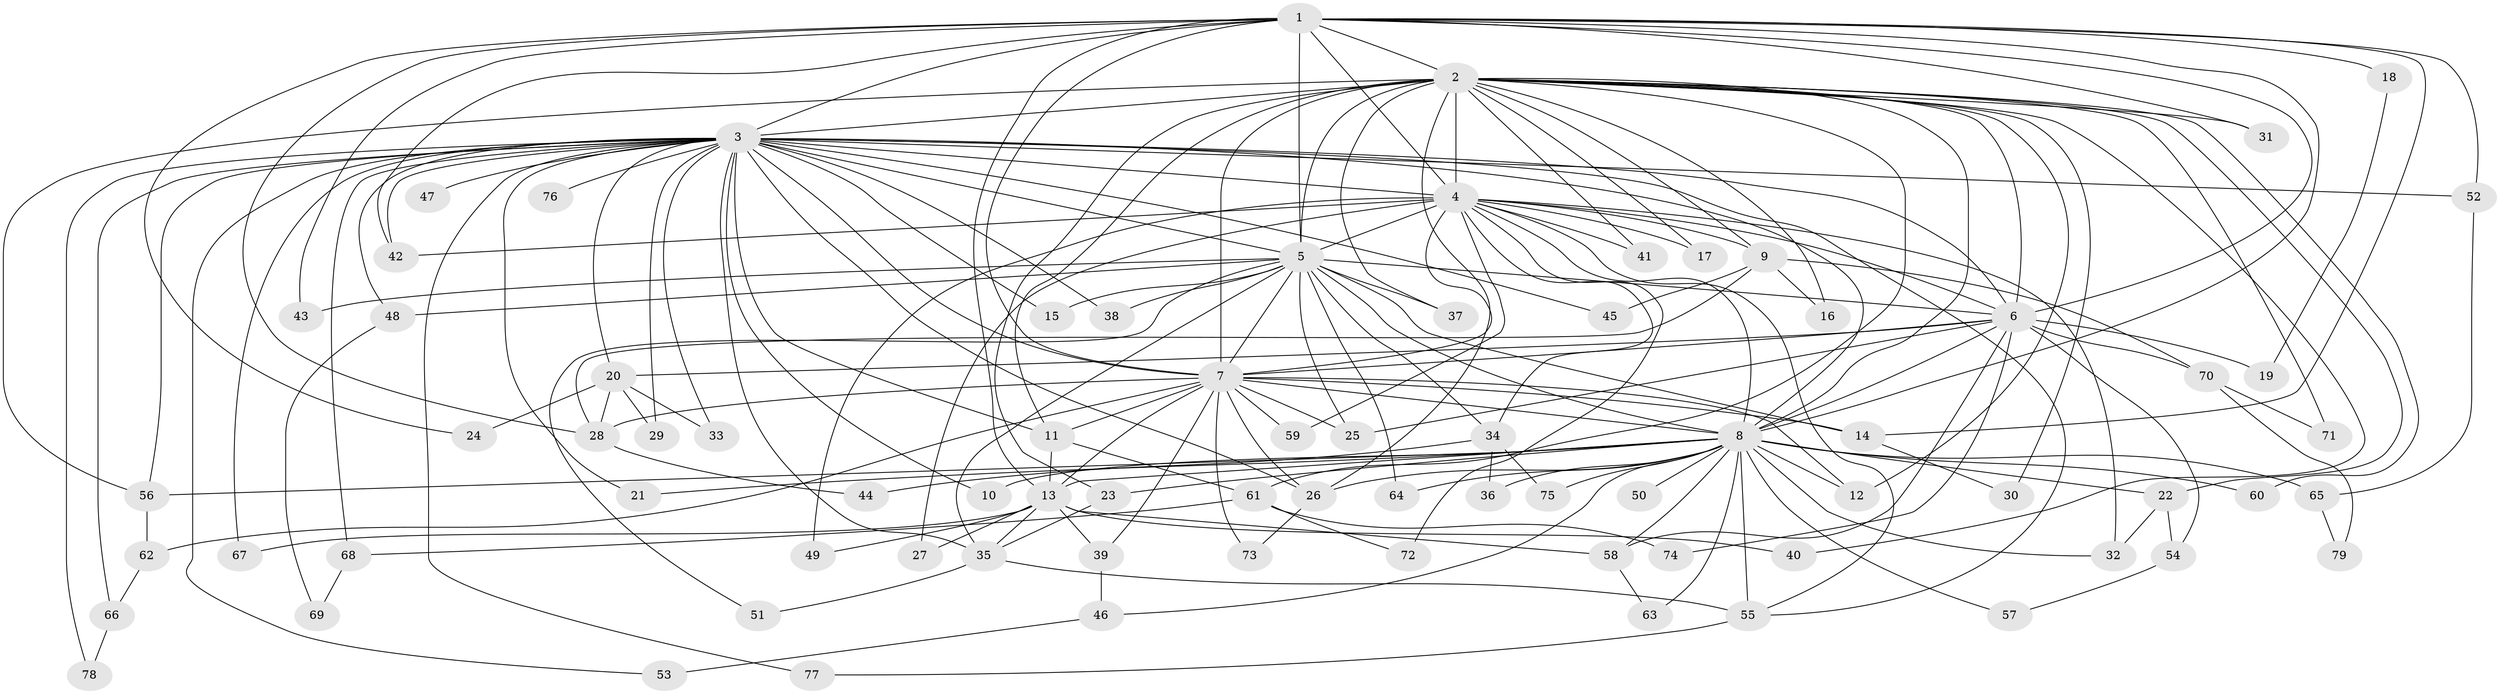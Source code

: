 // original degree distribution, {20: 0.009009009009009009, 28: 0.009009009009009009, 36: 0.009009009009009009, 21: 0.009009009009009009, 13: 0.018018018018018018, 17: 0.009009009009009009, 22: 0.009009009009009009, 33: 0.009009009009009009, 19: 0.009009009009009009, 6: 0.018018018018018018, 2: 0.5315315315315315, 3: 0.23423423423423423, 4: 0.0990990990990991, 10: 0.009009009009009009, 5: 0.018018018018018018}
// Generated by graph-tools (version 1.1) at 2025/49/03/04/25 22:49:53]
// undirected, 79 vertices, 184 edges
graph export_dot {
  node [color=gray90,style=filled];
  1;
  2;
  3;
  4;
  5;
  6;
  7;
  8;
  9;
  10;
  11;
  12;
  13;
  14;
  15;
  16;
  17;
  18;
  19;
  20;
  21;
  22;
  23;
  24;
  25;
  26;
  27;
  28;
  29;
  30;
  31;
  32;
  33;
  34;
  35;
  36;
  37;
  38;
  39;
  40;
  41;
  42;
  43;
  44;
  45;
  46;
  47;
  48;
  49;
  50;
  51;
  52;
  53;
  54;
  55;
  56;
  57;
  58;
  59;
  60;
  61;
  62;
  63;
  64;
  65;
  66;
  67;
  68;
  69;
  70;
  71;
  72;
  73;
  74;
  75;
  76;
  77;
  78;
  79;
  1 -- 2 [weight=2.0];
  1 -- 3 [weight=1.0];
  1 -- 4 [weight=1.0];
  1 -- 5 [weight=2.0];
  1 -- 6 [weight=2.0];
  1 -- 7 [weight=2.0];
  1 -- 8 [weight=1.0];
  1 -- 13 [weight=1.0];
  1 -- 14 [weight=1.0];
  1 -- 18 [weight=1.0];
  1 -- 24 [weight=1.0];
  1 -- 28 [weight=1.0];
  1 -- 31 [weight=1.0];
  1 -- 42 [weight=1.0];
  1 -- 43 [weight=1.0];
  1 -- 52 [weight=1.0];
  2 -- 3 [weight=2.0];
  2 -- 4 [weight=3.0];
  2 -- 5 [weight=5.0];
  2 -- 6 [weight=2.0];
  2 -- 7 [weight=3.0];
  2 -- 8 [weight=3.0];
  2 -- 9 [weight=1.0];
  2 -- 11 [weight=1.0];
  2 -- 12 [weight=1.0];
  2 -- 16 [weight=1.0];
  2 -- 17 [weight=1.0];
  2 -- 22 [weight=1.0];
  2 -- 23 [weight=1.0];
  2 -- 26 [weight=1.0];
  2 -- 30 [weight=1.0];
  2 -- 31 [weight=1.0];
  2 -- 37 [weight=1.0];
  2 -- 40 [weight=1.0];
  2 -- 41 [weight=1.0];
  2 -- 56 [weight=1.0];
  2 -- 60 [weight=1.0];
  2 -- 61 [weight=1.0];
  2 -- 71 [weight=1.0];
  3 -- 4 [weight=2.0];
  3 -- 5 [weight=2.0];
  3 -- 6 [weight=1.0];
  3 -- 7 [weight=1.0];
  3 -- 8 [weight=1.0];
  3 -- 10 [weight=1.0];
  3 -- 11 [weight=1.0];
  3 -- 15 [weight=1.0];
  3 -- 20 [weight=1.0];
  3 -- 21 [weight=1.0];
  3 -- 26 [weight=1.0];
  3 -- 29 [weight=1.0];
  3 -- 33 [weight=1.0];
  3 -- 35 [weight=1.0];
  3 -- 38 [weight=1.0];
  3 -- 42 [weight=1.0];
  3 -- 45 [weight=1.0];
  3 -- 47 [weight=1.0];
  3 -- 48 [weight=1.0];
  3 -- 52 [weight=1.0];
  3 -- 53 [weight=1.0];
  3 -- 55 [weight=1.0];
  3 -- 56 [weight=1.0];
  3 -- 66 [weight=1.0];
  3 -- 67 [weight=1.0];
  3 -- 68 [weight=1.0];
  3 -- 76 [weight=1.0];
  3 -- 77 [weight=1.0];
  3 -- 78 [weight=1.0];
  4 -- 5 [weight=2.0];
  4 -- 6 [weight=1.0];
  4 -- 7 [weight=1.0];
  4 -- 8 [weight=1.0];
  4 -- 9 [weight=1.0];
  4 -- 17 [weight=1.0];
  4 -- 27 [weight=1.0];
  4 -- 32 [weight=1.0];
  4 -- 34 [weight=1.0];
  4 -- 41 [weight=1.0];
  4 -- 42 [weight=1.0];
  4 -- 49 [weight=1.0];
  4 -- 55 [weight=1.0];
  4 -- 59 [weight=1.0];
  4 -- 72 [weight=1.0];
  5 -- 6 [weight=2.0];
  5 -- 7 [weight=2.0];
  5 -- 8 [weight=2.0];
  5 -- 14 [weight=2.0];
  5 -- 15 [weight=1.0];
  5 -- 25 [weight=1.0];
  5 -- 34 [weight=1.0];
  5 -- 35 [weight=1.0];
  5 -- 37 [weight=1.0];
  5 -- 38 [weight=1.0];
  5 -- 43 [weight=1.0];
  5 -- 48 [weight=1.0];
  5 -- 51 [weight=1.0];
  5 -- 64 [weight=1.0];
  6 -- 7 [weight=1.0];
  6 -- 8 [weight=1.0];
  6 -- 19 [weight=1.0];
  6 -- 20 [weight=1.0];
  6 -- 25 [weight=1.0];
  6 -- 54 [weight=1.0];
  6 -- 58 [weight=1.0];
  6 -- 70 [weight=1.0];
  6 -- 74 [weight=1.0];
  7 -- 8 [weight=1.0];
  7 -- 11 [weight=1.0];
  7 -- 12 [weight=1.0];
  7 -- 13 [weight=1.0];
  7 -- 14 [weight=1.0];
  7 -- 25 [weight=1.0];
  7 -- 26 [weight=1.0];
  7 -- 28 [weight=1.0];
  7 -- 39 [weight=1.0];
  7 -- 59 [weight=1.0];
  7 -- 62 [weight=1.0];
  7 -- 73 [weight=1.0];
  8 -- 10 [weight=1.0];
  8 -- 12 [weight=1.0];
  8 -- 13 [weight=1.0];
  8 -- 21 [weight=1.0];
  8 -- 22 [weight=2.0];
  8 -- 23 [weight=1.0];
  8 -- 26 [weight=1.0];
  8 -- 32 [weight=1.0];
  8 -- 36 [weight=1.0];
  8 -- 46 [weight=1.0];
  8 -- 50 [weight=1.0];
  8 -- 55 [weight=1.0];
  8 -- 56 [weight=1.0];
  8 -- 57 [weight=1.0];
  8 -- 58 [weight=1.0];
  8 -- 60 [weight=1.0];
  8 -- 63 [weight=1.0];
  8 -- 64 [weight=1.0];
  8 -- 65 [weight=1.0];
  8 -- 75 [weight=1.0];
  9 -- 16 [weight=1.0];
  9 -- 28 [weight=1.0];
  9 -- 45 [weight=1.0];
  9 -- 70 [weight=1.0];
  11 -- 13 [weight=1.0];
  11 -- 61 [weight=1.0];
  13 -- 27 [weight=1.0];
  13 -- 35 [weight=1.0];
  13 -- 39 [weight=1.0];
  13 -- 40 [weight=1.0];
  13 -- 49 [weight=1.0];
  13 -- 58 [weight=1.0];
  13 -- 67 [weight=1.0];
  14 -- 30 [weight=1.0];
  18 -- 19 [weight=1.0];
  20 -- 24 [weight=1.0];
  20 -- 28 [weight=1.0];
  20 -- 29 [weight=1.0];
  20 -- 33 [weight=1.0];
  22 -- 32 [weight=1.0];
  22 -- 54 [weight=1.0];
  23 -- 35 [weight=1.0];
  26 -- 73 [weight=1.0];
  28 -- 44 [weight=1.0];
  34 -- 36 [weight=1.0];
  34 -- 44 [weight=1.0];
  34 -- 75 [weight=1.0];
  35 -- 51 [weight=1.0];
  35 -- 55 [weight=1.0];
  39 -- 46 [weight=1.0];
  46 -- 53 [weight=1.0];
  48 -- 69 [weight=1.0];
  52 -- 65 [weight=1.0];
  54 -- 57 [weight=1.0];
  55 -- 77 [weight=1.0];
  56 -- 62 [weight=1.0];
  58 -- 63 [weight=1.0];
  61 -- 68 [weight=1.0];
  61 -- 72 [weight=1.0];
  61 -- 74 [weight=1.0];
  62 -- 66 [weight=1.0];
  65 -- 79 [weight=1.0];
  66 -- 78 [weight=1.0];
  68 -- 69 [weight=1.0];
  70 -- 71 [weight=1.0];
  70 -- 79 [weight=1.0];
}
